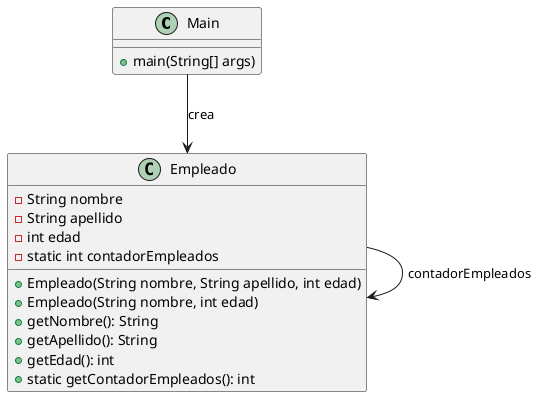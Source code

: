 @startuml Diagrama

class Main {
    +main(String[] args)
}

class Empleado {
    -String nombre
    -String apellido
    -int edad
    -static int contadorEmpleados
    +Empleado(String nombre, String apellido, int edad)
    +Empleado(String nombre, int edad)
    +getNombre(): String
    +getApellido(): String
    +getEdad(): int
    +static getContadorEmpleados(): int
}

Main --> Empleado : crea
Empleado --> Empleado : contadorEmpleados

@enduml